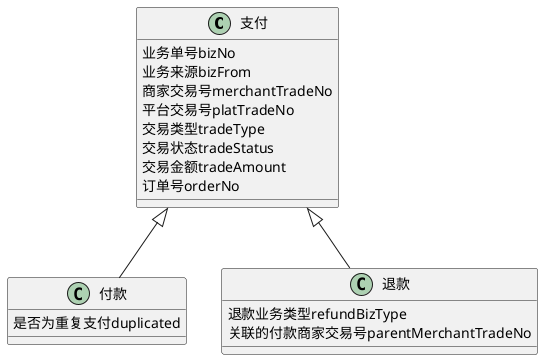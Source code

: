 @startuml

支付 <|-- 付款


支付 <|-- 退款

 class 支付{

业务单号bizNo
业务来源bizFrom
商家交易号merchantTradeNo
平台交易号platTradeNo
交易类型tradeType
交易状态tradeStatus
交易金额tradeAmount
订单号orderNo
}

class 退款{
 
 	 退款业务类型refundBizType
 	 关联的付款商家交易号parentMerchantTradeNo
 }

 class 付款{
    是否为重复支付duplicated
 }

@enduml


